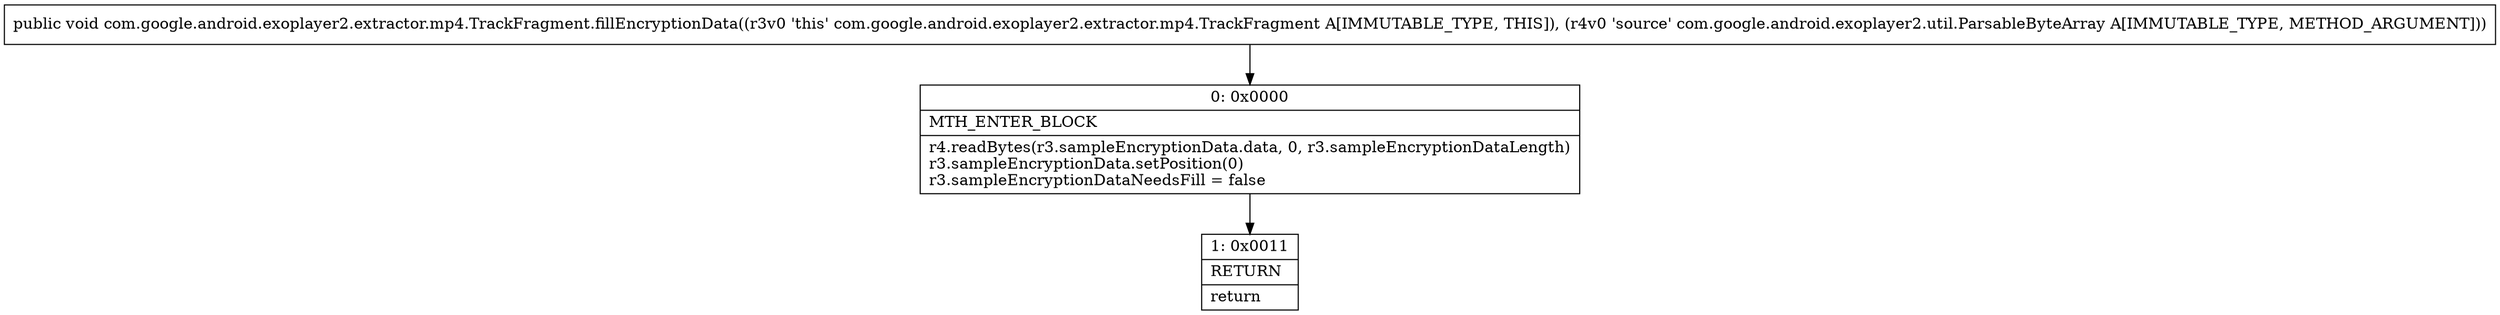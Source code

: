digraph "CFG forcom.google.android.exoplayer2.extractor.mp4.TrackFragment.fillEncryptionData(Lcom\/google\/android\/exoplayer2\/util\/ParsableByteArray;)V" {
Node_0 [shape=record,label="{0\:\ 0x0000|MTH_ENTER_BLOCK\l|r4.readBytes(r3.sampleEncryptionData.data, 0, r3.sampleEncryptionDataLength)\lr3.sampleEncryptionData.setPosition(0)\lr3.sampleEncryptionDataNeedsFill = false\l}"];
Node_1 [shape=record,label="{1\:\ 0x0011|RETURN\l|return\l}"];
MethodNode[shape=record,label="{public void com.google.android.exoplayer2.extractor.mp4.TrackFragment.fillEncryptionData((r3v0 'this' com.google.android.exoplayer2.extractor.mp4.TrackFragment A[IMMUTABLE_TYPE, THIS]), (r4v0 'source' com.google.android.exoplayer2.util.ParsableByteArray A[IMMUTABLE_TYPE, METHOD_ARGUMENT])) }"];
MethodNode -> Node_0;
Node_0 -> Node_1;
}

